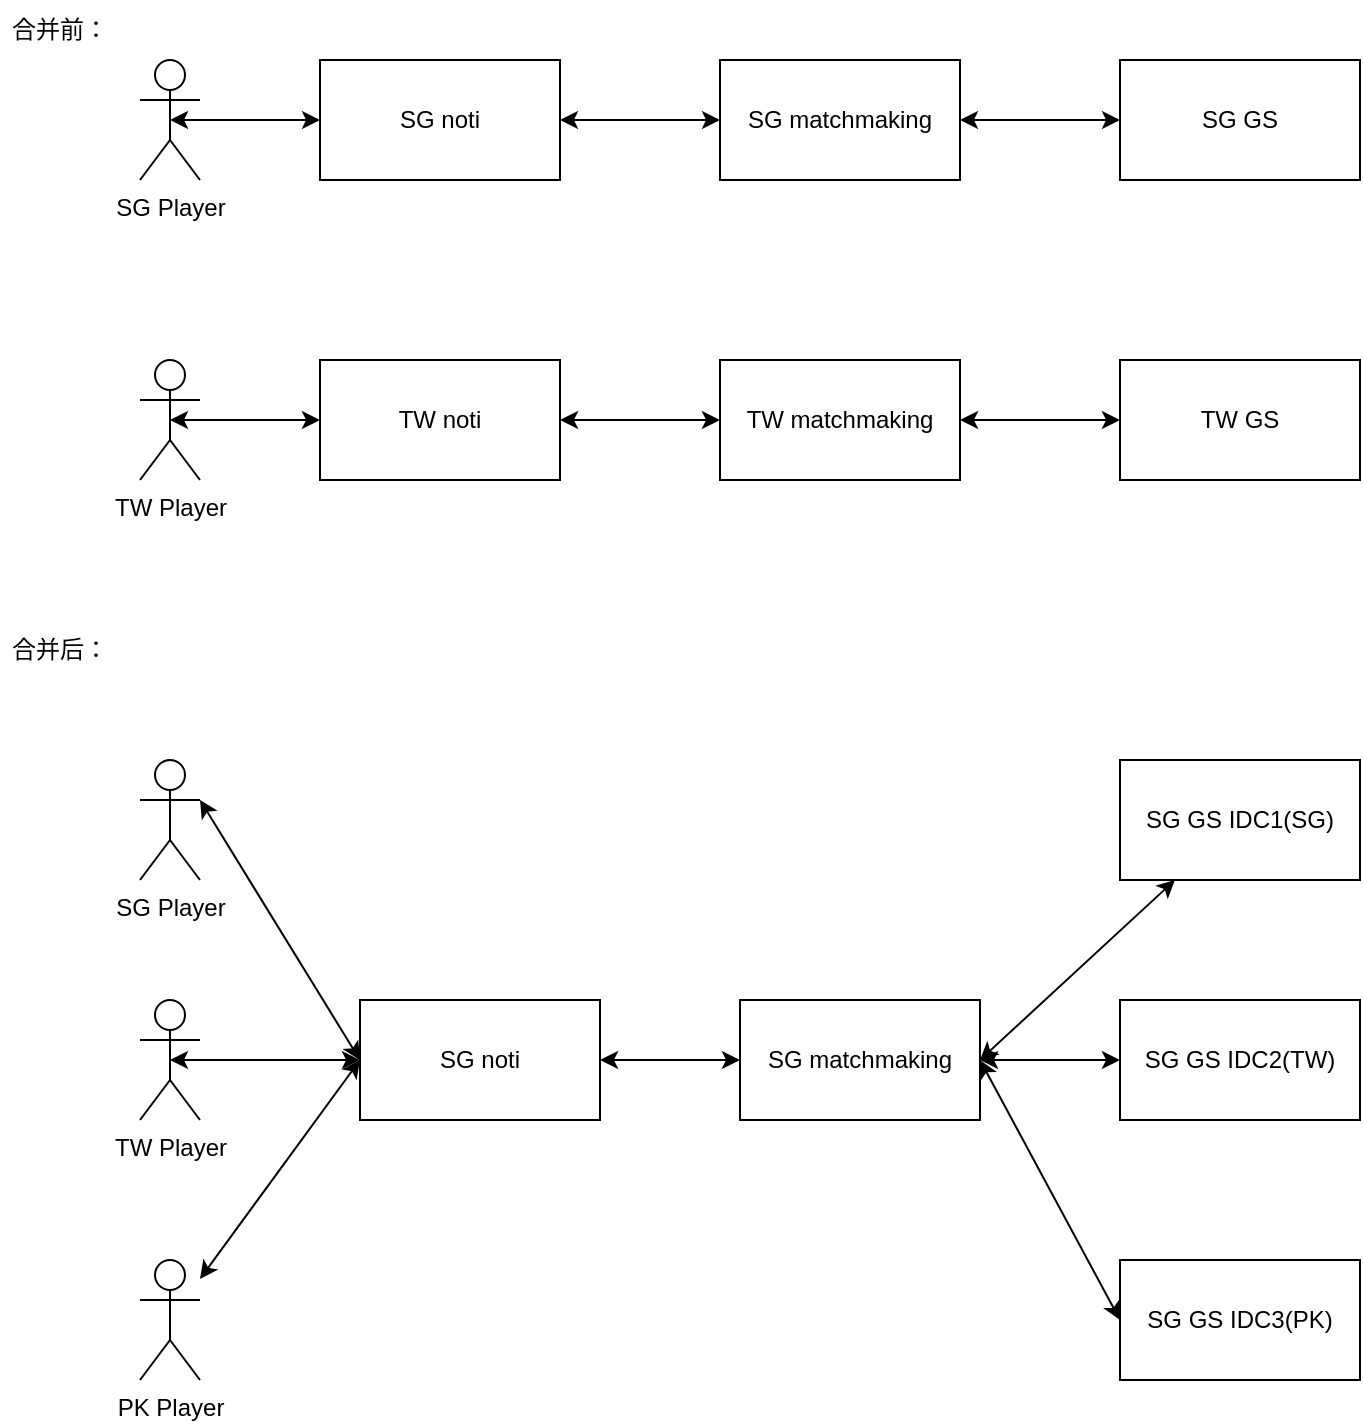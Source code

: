 <mxfile version="24.8.6">
  <diagram name="Page-1" id="4Ttm6xuwRuSmo7v2YCB6">
    <mxGraphModel dx="1434" dy="772" grid="1" gridSize="10" guides="1" tooltips="1" connect="1" arrows="1" fold="1" page="1" pageScale="1" pageWidth="1200" pageHeight="1920" math="0" shadow="0">
      <root>
        <mxCell id="0" />
        <mxCell id="1" parent="0" />
        <mxCell id="8QxoQrws4GU5UDwh_3BW-2" value="SG Player" style="shape=umlActor;verticalLabelPosition=bottom;verticalAlign=top;html=1;outlineConnect=0;" parent="1" vertex="1">
          <mxGeometry x="90" y="40" width="30" height="60" as="geometry" />
        </mxCell>
        <mxCell id="8QxoQrws4GU5UDwh_3BW-12" value="SG noti" style="rounded=0;whiteSpace=wrap;html=1;" parent="1" vertex="1">
          <mxGeometry x="180" y="40" width="120" height="60" as="geometry" />
        </mxCell>
        <mxCell id="8QxoQrws4GU5UDwh_3BW-13" value="" style="endArrow=classic;startArrow=classic;html=1;rounded=0;exitX=0.5;exitY=0.5;exitDx=0;exitDy=0;exitPerimeter=0;entryX=0;entryY=0.5;entryDx=0;entryDy=0;" parent="1" source="8QxoQrws4GU5UDwh_3BW-2" target="8QxoQrws4GU5UDwh_3BW-12" edge="1">
          <mxGeometry width="50" height="50" relative="1" as="geometry">
            <mxPoint x="320" y="210" as="sourcePoint" />
            <mxPoint x="370" y="160" as="targetPoint" />
          </mxGeometry>
        </mxCell>
        <mxCell id="8QxoQrws4GU5UDwh_3BW-14" value="SG matchmaking" style="rounded=0;whiteSpace=wrap;html=1;" parent="1" vertex="1">
          <mxGeometry x="380" y="40" width="120" height="60" as="geometry" />
        </mxCell>
        <mxCell id="8QxoQrws4GU5UDwh_3BW-15" value="" style="endArrow=classic;startArrow=classic;html=1;rounded=0;exitX=1;exitY=0.5;exitDx=0;exitDy=0;entryX=0;entryY=0.5;entryDx=0;entryDy=0;" parent="1" source="8QxoQrws4GU5UDwh_3BW-12" target="8QxoQrws4GU5UDwh_3BW-14" edge="1">
          <mxGeometry width="50" height="50" relative="1" as="geometry">
            <mxPoint x="115" y="80" as="sourcePoint" />
            <mxPoint x="250" y="80" as="targetPoint" />
          </mxGeometry>
        </mxCell>
        <mxCell id="8QxoQrws4GU5UDwh_3BW-16" value="SG GS" style="rounded=0;whiteSpace=wrap;html=1;" parent="1" vertex="1">
          <mxGeometry x="580" y="40" width="120" height="60" as="geometry" />
        </mxCell>
        <mxCell id="8QxoQrws4GU5UDwh_3BW-17" value="" style="endArrow=classic;startArrow=classic;html=1;rounded=0;exitX=1;exitY=0.5;exitDx=0;exitDy=0;" parent="1" source="8QxoQrws4GU5UDwh_3BW-14" target="8QxoQrws4GU5UDwh_3BW-16" edge="1">
          <mxGeometry width="50" height="50" relative="1" as="geometry">
            <mxPoint x="310" y="80" as="sourcePoint" />
            <mxPoint x="390" y="80" as="targetPoint" />
          </mxGeometry>
        </mxCell>
        <mxCell id="8QxoQrws4GU5UDwh_3BW-18" value="TW Player" style="shape=umlActor;verticalLabelPosition=bottom;verticalAlign=top;html=1;outlineConnect=0;" parent="1" vertex="1">
          <mxGeometry x="90" y="190" width="30" height="60" as="geometry" />
        </mxCell>
        <mxCell id="8QxoQrws4GU5UDwh_3BW-19" value="TW noti" style="rounded=0;whiteSpace=wrap;html=1;" parent="1" vertex="1">
          <mxGeometry x="180" y="190" width="120" height="60" as="geometry" />
        </mxCell>
        <mxCell id="8QxoQrws4GU5UDwh_3BW-20" value="" style="endArrow=classic;startArrow=classic;html=1;rounded=0;exitX=0.5;exitY=0.5;exitDx=0;exitDy=0;exitPerimeter=0;entryX=0;entryY=0.5;entryDx=0;entryDy=0;" parent="1" source="8QxoQrws4GU5UDwh_3BW-18" target="8QxoQrws4GU5UDwh_3BW-19" edge="1">
          <mxGeometry width="50" height="50" relative="1" as="geometry">
            <mxPoint x="320" y="360" as="sourcePoint" />
            <mxPoint x="370" y="310" as="targetPoint" />
          </mxGeometry>
        </mxCell>
        <mxCell id="8QxoQrws4GU5UDwh_3BW-21" value="TW matchmaking" style="rounded=0;whiteSpace=wrap;html=1;" parent="1" vertex="1">
          <mxGeometry x="380" y="190" width="120" height="60" as="geometry" />
        </mxCell>
        <mxCell id="8QxoQrws4GU5UDwh_3BW-22" value="" style="endArrow=classic;startArrow=classic;html=1;rounded=0;exitX=1;exitY=0.5;exitDx=0;exitDy=0;entryX=0;entryY=0.5;entryDx=0;entryDy=0;" parent="1" source="8QxoQrws4GU5UDwh_3BW-19" target="8QxoQrws4GU5UDwh_3BW-21" edge="1">
          <mxGeometry width="50" height="50" relative="1" as="geometry">
            <mxPoint x="115" y="230" as="sourcePoint" />
            <mxPoint x="250" y="230" as="targetPoint" />
          </mxGeometry>
        </mxCell>
        <mxCell id="8QxoQrws4GU5UDwh_3BW-23" value="TW GS" style="rounded=0;whiteSpace=wrap;html=1;" parent="1" vertex="1">
          <mxGeometry x="580" y="190" width="120" height="60" as="geometry" />
        </mxCell>
        <mxCell id="8QxoQrws4GU5UDwh_3BW-24" value="" style="endArrow=classic;startArrow=classic;html=1;rounded=0;exitX=1;exitY=0.5;exitDx=0;exitDy=0;" parent="1" source="8QxoQrws4GU5UDwh_3BW-21" target="8QxoQrws4GU5UDwh_3BW-23" edge="1">
          <mxGeometry width="50" height="50" relative="1" as="geometry">
            <mxPoint x="310" y="230" as="sourcePoint" />
            <mxPoint x="390" y="230" as="targetPoint" />
          </mxGeometry>
        </mxCell>
        <mxCell id="8QxoQrws4GU5UDwh_3BW-25" value="SG Player" style="shape=umlActor;verticalLabelPosition=bottom;verticalAlign=top;html=1;outlineConnect=0;" parent="1" vertex="1">
          <mxGeometry x="90" y="390" width="30" height="60" as="geometry" />
        </mxCell>
        <mxCell id="8QxoQrws4GU5UDwh_3BW-26" value="SG noti" style="rounded=0;whiteSpace=wrap;html=1;" parent="1" vertex="1">
          <mxGeometry x="200" y="510" width="120" height="60" as="geometry" />
        </mxCell>
        <mxCell id="8QxoQrws4GU5UDwh_3BW-27" value="" style="endArrow=classic;startArrow=classic;html=1;rounded=0;exitX=1;exitY=0.333;exitDx=0;exitDy=0;exitPerimeter=0;entryX=0;entryY=0.5;entryDx=0;entryDy=0;" parent="1" source="8QxoQrws4GU5UDwh_3BW-25" target="8QxoQrws4GU5UDwh_3BW-26" edge="1">
          <mxGeometry width="50" height="50" relative="1" as="geometry">
            <mxPoint x="320" y="530" as="sourcePoint" />
            <mxPoint x="370" y="480" as="targetPoint" />
          </mxGeometry>
        </mxCell>
        <mxCell id="8QxoQrws4GU5UDwh_3BW-28" value="SG matchmaking" style="rounded=0;whiteSpace=wrap;html=1;" parent="1" vertex="1">
          <mxGeometry x="390" y="510" width="120" height="60" as="geometry" />
        </mxCell>
        <mxCell id="8QxoQrws4GU5UDwh_3BW-29" value="" style="endArrow=classic;startArrow=classic;html=1;rounded=0;exitX=1;exitY=0.5;exitDx=0;exitDy=0;entryX=0;entryY=0.5;entryDx=0;entryDy=0;" parent="1" source="8QxoQrws4GU5UDwh_3BW-26" target="8QxoQrws4GU5UDwh_3BW-28" edge="1">
          <mxGeometry width="50" height="50" relative="1" as="geometry">
            <mxPoint x="135" y="480" as="sourcePoint" />
            <mxPoint x="270" y="480" as="targetPoint" />
          </mxGeometry>
        </mxCell>
        <mxCell id="8QxoQrws4GU5UDwh_3BW-30" value="SG GS IDC1(SG)" style="rounded=0;whiteSpace=wrap;html=1;" parent="1" vertex="1">
          <mxGeometry x="580" y="390" width="120" height="60" as="geometry" />
        </mxCell>
        <mxCell id="8QxoQrws4GU5UDwh_3BW-31" value="" style="endArrow=classic;startArrow=classic;html=1;rounded=0;exitX=1;exitY=0.5;exitDx=0;exitDy=0;" parent="1" source="8QxoQrws4GU5UDwh_3BW-28" target="8QxoQrws4GU5UDwh_3BW-30" edge="1">
          <mxGeometry width="50" height="50" relative="1" as="geometry">
            <mxPoint x="330" y="480" as="sourcePoint" />
            <mxPoint x="410" y="480" as="targetPoint" />
          </mxGeometry>
        </mxCell>
        <mxCell id="8QxoQrws4GU5UDwh_3BW-32" value="TW Player" style="shape=umlActor;verticalLabelPosition=bottom;verticalAlign=top;html=1;outlineConnect=0;" parent="1" vertex="1">
          <mxGeometry x="90" y="510" width="30" height="60" as="geometry" />
        </mxCell>
        <mxCell id="8QxoQrws4GU5UDwh_3BW-34" value="" style="endArrow=classic;startArrow=classic;html=1;rounded=0;exitX=0.5;exitY=0.5;exitDx=0;exitDy=0;exitPerimeter=0;entryX=0;entryY=0.5;entryDx=0;entryDy=0;" parent="1" source="8QxoQrws4GU5UDwh_3BW-32" target="8QxoQrws4GU5UDwh_3BW-26" edge="1">
          <mxGeometry width="50" height="50" relative="1" as="geometry">
            <mxPoint x="320" y="680" as="sourcePoint" />
            <mxPoint x="180" y="540" as="targetPoint" />
          </mxGeometry>
        </mxCell>
        <mxCell id="8QxoQrws4GU5UDwh_3BW-39" value="合并前：" style="text;html=1;align=center;verticalAlign=middle;whiteSpace=wrap;rounded=0;" parent="1" vertex="1">
          <mxGeometry x="20" y="10" width="60" height="30" as="geometry" />
        </mxCell>
        <mxCell id="8QxoQrws4GU5UDwh_3BW-40" value="合并后：" style="text;html=1;align=center;verticalAlign=middle;whiteSpace=wrap;rounded=0;" parent="1" vertex="1">
          <mxGeometry x="20" y="320" width="60" height="30" as="geometry" />
        </mxCell>
        <mxCell id="8QxoQrws4GU5UDwh_3BW-41" value="SG GS IDC2(TW)" style="rounded=0;whiteSpace=wrap;html=1;" parent="1" vertex="1">
          <mxGeometry x="580" y="510" width="120" height="60" as="geometry" />
        </mxCell>
        <mxCell id="8QxoQrws4GU5UDwh_3BW-42" value="" style="endArrow=classic;startArrow=classic;html=1;rounded=0;entryX=0;entryY=0.5;entryDx=0;entryDy=0;exitX=1;exitY=0.5;exitDx=0;exitDy=0;" parent="1" source="8QxoQrws4GU5UDwh_3BW-28" target="8QxoQrws4GU5UDwh_3BW-41" edge="1">
          <mxGeometry width="50" height="50" relative="1" as="geometry">
            <mxPoint x="520" y="470" as="sourcePoint" />
            <mxPoint x="618" y="430" as="targetPoint" />
          </mxGeometry>
        </mxCell>
        <mxCell id="OkxbTPlKPlTPE9WTNuUJ-1" value="PK Player" style="shape=umlActor;verticalLabelPosition=bottom;verticalAlign=top;html=1;outlineConnect=0;" vertex="1" parent="1">
          <mxGeometry x="90" y="640" width="30" height="60" as="geometry" />
        </mxCell>
        <mxCell id="OkxbTPlKPlTPE9WTNuUJ-6" value="" style="endArrow=classic;startArrow=classic;html=1;rounded=0;entryX=0;entryY=0.5;entryDx=0;entryDy=0;" edge="1" parent="1" source="OkxbTPlKPlTPE9WTNuUJ-1" target="8QxoQrws4GU5UDwh_3BW-26">
          <mxGeometry width="50" height="50" relative="1" as="geometry">
            <mxPoint x="115" y="430" as="sourcePoint" />
            <mxPoint x="210" y="550" as="targetPoint" />
          </mxGeometry>
        </mxCell>
        <mxCell id="OkxbTPlKPlTPE9WTNuUJ-7" value="SG GS IDC3(PK)" style="rounded=0;whiteSpace=wrap;html=1;" vertex="1" parent="1">
          <mxGeometry x="580" y="640" width="120" height="60" as="geometry" />
        </mxCell>
        <mxCell id="OkxbTPlKPlTPE9WTNuUJ-8" value="" style="endArrow=classic;startArrow=classic;html=1;rounded=0;exitX=1;exitY=0.5;exitDx=0;exitDy=0;entryX=0;entryY=0.5;entryDx=0;entryDy=0;" edge="1" parent="1" source="8QxoQrws4GU5UDwh_3BW-28" target="OkxbTPlKPlTPE9WTNuUJ-7">
          <mxGeometry width="50" height="50" relative="1" as="geometry">
            <mxPoint x="520" y="550" as="sourcePoint" />
            <mxPoint x="618" y="460" as="targetPoint" />
          </mxGeometry>
        </mxCell>
      </root>
    </mxGraphModel>
  </diagram>
</mxfile>
